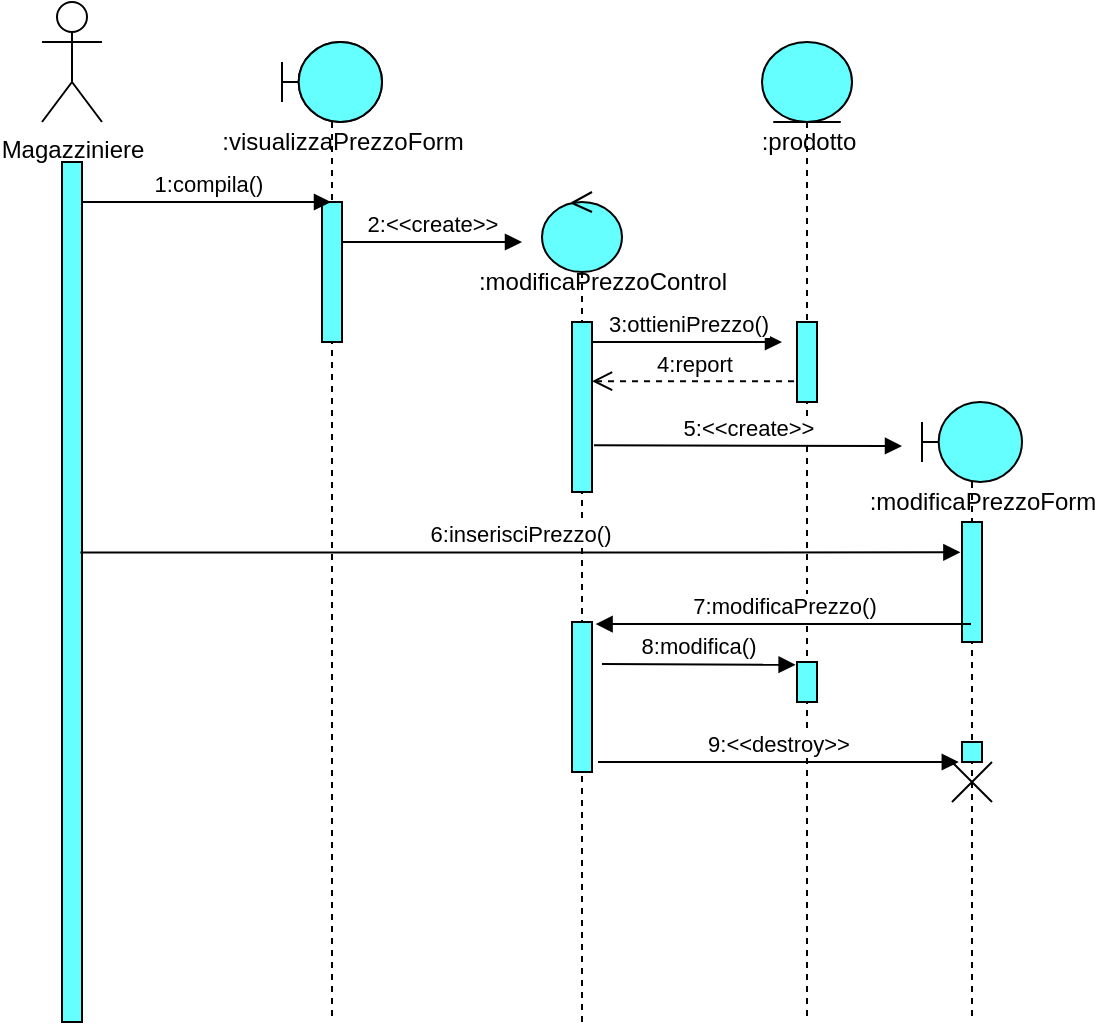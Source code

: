 <mxfile version="13.10.4" type="device"><diagram id="l2WwQ0PV99gVh9Meb9b2" name="Page-1"><mxGraphModel dx="1888" dy="624" grid="1" gridSize="10" guides="1" tooltips="1" connect="1" arrows="1" fold="1" page="1" pageScale="1" pageWidth="850" pageHeight="1100" math="0" shadow="0"><root><mxCell id="0"/><mxCell id="1" parent="0"/><mxCell id="HlLBQvK61AQUnWPgm96b-3" value="Magazziniere" style="shape=umlActor;verticalLabelPosition=bottom;verticalAlign=top;html=1;" parent="1" vertex="1"><mxGeometry x="-820" y="40" width="30" height="60" as="geometry"/></mxCell><mxCell id="HlLBQvK61AQUnWPgm96b-4" value="" style="html=1;points=[];perimeter=orthogonalPerimeter;fillColor=#66FFFF;" parent="1" vertex="1"><mxGeometry x="-810" y="120" width="10" height="430" as="geometry"/></mxCell><mxCell id="HlLBQvK61AQUnWPgm96b-5" value="" style="shape=umlBoundary;whiteSpace=wrap;html=1;fillColor=#66FFFF;" parent="1" vertex="1"><mxGeometry x="-700" y="60" width="50" height="40" as="geometry"/></mxCell><mxCell id="HlLBQvK61AQUnWPgm96b-6" value=":visualizzaPrezzoForm" style="text;html=1;align=center;verticalAlign=middle;resizable=0;points=[];autosize=1;" parent="1" vertex="1"><mxGeometry x="-740" y="100" width="140" height="20" as="geometry"/></mxCell><mxCell id="HlLBQvK61AQUnWPgm96b-7" value="" style="shape=umlLifeline;participant=umlBoundary;perimeter=lifelinePerimeter;whiteSpace=wrap;html=1;container=1;collapsible=0;recursiveResize=0;verticalAlign=top;spacingTop=36;outlineConnect=0;fillColor=#66FFFF;" parent="1" vertex="1"><mxGeometry x="-700" y="60" width="50" height="490" as="geometry"/></mxCell><mxCell id="HlLBQvK61AQUnWPgm96b-9" value="" style="html=1;points=[];perimeter=orthogonalPerimeter;fillColor=#66FFFF;" parent="HlLBQvK61AQUnWPgm96b-7" vertex="1"><mxGeometry x="20" y="80" width="10" height="70" as="geometry"/></mxCell><mxCell id="HlLBQvK61AQUnWPgm96b-8" value="1:compila()" style="html=1;verticalAlign=bottom;endArrow=block;" parent="1" target="HlLBQvK61AQUnWPgm96b-7" edge="1"><mxGeometry width="80" relative="1" as="geometry"><mxPoint x="-800" y="140" as="sourcePoint"/><mxPoint x="-720" y="140" as="targetPoint"/></mxGeometry></mxCell><mxCell id="HlLBQvK61AQUnWPgm96b-10" value="" style="shape=umlLifeline;participant=umlControl;perimeter=lifelinePerimeter;whiteSpace=wrap;html=1;container=1;collapsible=0;recursiveResize=0;verticalAlign=top;spacingTop=36;outlineConnect=0;fillColor=#66FFFF;" parent="1" vertex="1"><mxGeometry x="-570" y="135" width="40" height="415" as="geometry"/></mxCell><mxCell id="HlLBQvK61AQUnWPgm96b-14" value="" style="html=1;points=[];perimeter=orthogonalPerimeter;fillColor=#66FFFF;" parent="HlLBQvK61AQUnWPgm96b-10" vertex="1"><mxGeometry x="15" y="65" width="10" height="85" as="geometry"/></mxCell><mxCell id="otHFUGjj3qC3hwO7YCQq-4" value="" style="html=1;points=[];perimeter=orthogonalPerimeter;fillColor=#66FFFF;" parent="HlLBQvK61AQUnWPgm96b-10" vertex="1"><mxGeometry x="15" y="215" width="10" height="75" as="geometry"/></mxCell><mxCell id="HlLBQvK61AQUnWPgm96b-11" value="2:&amp;lt;&amp;lt;create&amp;gt;&amp;gt;" style="html=1;verticalAlign=bottom;endArrow=block;" parent="1" edge="1"><mxGeometry width="80" relative="1" as="geometry"><mxPoint x="-670" y="160" as="sourcePoint"/><mxPoint x="-580" y="160" as="targetPoint"/></mxGeometry></mxCell><mxCell id="HlLBQvK61AQUnWPgm96b-12" value=":modificaPrezzoControl" style="text;html=1;align=center;verticalAlign=middle;resizable=0;points=[];autosize=1;" parent="1" vertex="1"><mxGeometry x="-610" y="170" width="140" height="20" as="geometry"/></mxCell><mxCell id="HlLBQvK61AQUnWPgm96b-15" value="" style="shape=umlLifeline;participant=umlEntity;perimeter=lifelinePerimeter;whiteSpace=wrap;html=1;container=1;collapsible=0;recursiveResize=0;verticalAlign=top;spacingTop=36;outlineConnect=0;fillColor=#66FFFF;" parent="1" vertex="1"><mxGeometry x="-460" y="60" width="45" height="490" as="geometry"/></mxCell><mxCell id="HlLBQvK61AQUnWPgm96b-17" value=":prodotto" style="text;html=1;align=center;verticalAlign=middle;resizable=0;points=[];autosize=1;" parent="HlLBQvK61AQUnWPgm96b-15" vertex="1"><mxGeometry x="-7.5" y="40" width="60" height="20" as="geometry"/></mxCell><mxCell id="HlLBQvK61AQUnWPgm96b-44" value="" style="html=1;points=[];perimeter=orthogonalPerimeter;fillColor=#66FFFF;" parent="HlLBQvK61AQUnWPgm96b-15" vertex="1"><mxGeometry x="17.5" y="140" width="10" height="40" as="geometry"/></mxCell><mxCell id="otHFUGjj3qC3hwO7YCQq-5" value="" style="html=1;points=[];perimeter=orthogonalPerimeter;fillColor=#66FFFF;" parent="HlLBQvK61AQUnWPgm96b-15" vertex="1"><mxGeometry x="17.5" y="310" width="10" height="20" as="geometry"/></mxCell><mxCell id="HlLBQvK61AQUnWPgm96b-16" value="3:ottieniPrezzo()" style="html=1;verticalAlign=bottom;endArrow=block;" parent="1" source="HlLBQvK61AQUnWPgm96b-14" edge="1"><mxGeometry width="80" relative="1" as="geometry"><mxPoint x="-540" y="210" as="sourcePoint"/><mxPoint x="-450" y="210" as="targetPoint"/></mxGeometry></mxCell><mxCell id="HlLBQvK61AQUnWPgm96b-19" value="4:report" style="html=1;verticalAlign=bottom;endArrow=open;dashed=1;endSize=8;exitX=-0.15;exitY=0.74;exitDx=0;exitDy=0;exitPerimeter=0;" parent="1" source="HlLBQvK61AQUnWPgm96b-44" target="HlLBQvK61AQUnWPgm96b-14" edge="1"><mxGeometry relative="1" as="geometry"><mxPoint x="-425" y="260" as="sourcePoint"/><mxPoint x="-520" y="230" as="targetPoint"/></mxGeometry></mxCell><mxCell id="HlLBQvK61AQUnWPgm96b-28" value="" style="shape=umlLifeline;participant=umlBoundary;perimeter=lifelinePerimeter;whiteSpace=wrap;html=1;container=1;collapsible=0;recursiveResize=0;verticalAlign=top;spacingTop=36;outlineConnect=0;fillColor=#66FFFF;" parent="1" vertex="1"><mxGeometry x="-380" y="240" width="50" height="310" as="geometry"/></mxCell><mxCell id="HlLBQvK61AQUnWPgm96b-31" value="" style="html=1;points=[];perimeter=orthogonalPerimeter;fillColor=#66FFFF;" parent="HlLBQvK61AQUnWPgm96b-28" vertex="1"><mxGeometry x="20" y="60" width="10" height="60" as="geometry"/></mxCell><mxCell id="otHFUGjj3qC3hwO7YCQq-7" value="" style="html=1;points=[];perimeter=orthogonalPerimeter;fillColor=#66FFFF;" parent="HlLBQvK61AQUnWPgm96b-28" vertex="1"><mxGeometry x="20" y="170" width="10" height="10" as="geometry"/></mxCell><mxCell id="otHFUGjj3qC3hwO7YCQq-9" value="" style="shape=umlDestroy;fillColor=#66FFFF;" parent="HlLBQvK61AQUnWPgm96b-28" vertex="1"><mxGeometry x="15" y="180" width="20" height="20" as="geometry"/></mxCell><mxCell id="HlLBQvK61AQUnWPgm96b-29" value=":modificaPrezzoForm" style="text;html=1;align=center;verticalAlign=middle;resizable=0;points=[];autosize=1;" parent="1" vertex="1"><mxGeometry x="-415" y="280" width="130" height="20" as="geometry"/></mxCell><mxCell id="HlLBQvK61AQUnWPgm96b-34" value="5:&amp;lt;&amp;lt;create&amp;gt;&amp;gt;" style="html=1;verticalAlign=bottom;endArrow=block;exitX=1.1;exitY=0.725;exitDx=0;exitDy=0;exitPerimeter=0;" parent="1" source="HlLBQvK61AQUnWPgm96b-14" edge="1"><mxGeometry width="80" relative="1" as="geometry"><mxPoint x="-230" y="390" as="sourcePoint"/><mxPoint x="-390" y="262" as="targetPoint"/></mxGeometry></mxCell><mxCell id="HlLBQvK61AQUnWPgm96b-39" value="8:modifica()" style="html=1;verticalAlign=bottom;endArrow=block;entryX=-0.07;entryY=0.07;entryDx=0;entryDy=0;entryPerimeter=0;" parent="1" target="otHFUGjj3qC3hwO7YCQq-5" edge="1"><mxGeometry width="80" relative="1" as="geometry"><mxPoint x="-540" y="371" as="sourcePoint"/><mxPoint x="-410" y="463" as="targetPoint"/></mxGeometry></mxCell><mxCell id="HlLBQvK61AQUnWPgm96b-42" value="6:inserisciPrezzo()" style="html=1;verticalAlign=bottom;endArrow=block;exitX=0.92;exitY=0.454;exitDx=0;exitDy=0;exitPerimeter=0;entryX=-0.08;entryY=0.253;entryDx=0;entryDy=0;entryPerimeter=0;" parent="1" source="HlLBQvK61AQUnWPgm96b-4" target="HlLBQvK61AQUnWPgm96b-31" edge="1"><mxGeometry width="80" relative="1" as="geometry"><mxPoint x="-800" y="350.4" as="sourcePoint"/><mxPoint x="-241.2" y="350" as="targetPoint"/></mxGeometry></mxCell><mxCell id="HlLBQvK61AQUnWPgm96b-46" value="7:modificaPrezzo()" style="html=1;verticalAlign=bottom;endArrow=block;entryX=1.18;entryY=0.014;entryDx=0;entryDy=0;entryPerimeter=0;" parent="1" source="HlLBQvK61AQUnWPgm96b-28" target="otHFUGjj3qC3hwO7YCQq-4" edge="1"><mxGeometry width="80" relative="1" as="geometry"><mxPoint x="-390" y="390" as="sourcePoint"/><mxPoint x="-520" y="350" as="targetPoint"/></mxGeometry></mxCell><mxCell id="otHFUGjj3qC3hwO7YCQq-6" value="9:&amp;lt;&amp;lt;destroy&amp;gt;&amp;gt;" style="html=1;verticalAlign=bottom;endArrow=block;entryX=-0.16;entryY=1;entryDx=0;entryDy=0;entryPerimeter=0;" parent="1" target="otHFUGjj3qC3hwO7YCQq-7" edge="1"><mxGeometry width="80" relative="1" as="geometry"><mxPoint x="-542" y="420" as="sourcePoint"/><mxPoint x="-370" y="416" as="targetPoint"/></mxGeometry></mxCell></root></mxGraphModel></diagram></mxfile>